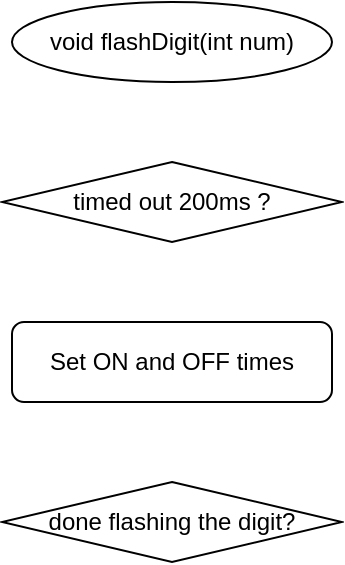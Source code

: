 <mxfile>
    <diagram id="17gC5o32a8k67tNS2H_X" name="Page-1">
        <mxGraphModel dx="575" dy="1776" grid="1" gridSize="10" guides="1" tooltips="1" connect="1" arrows="1" fold="1" page="1" pageScale="1" pageWidth="827" pageHeight="1169" math="0" shadow="0">
            <root>
                <mxCell id="0"/>
                <mxCell id="1" parent="0"/>
                <mxCell id="2" value="void flashDigit(int num)" style="ellipse;whiteSpace=wrap;html=1;" parent="1" vertex="1">
                    <mxGeometry x="200" y="-1120" width="160" height="40" as="geometry"/>
                </mxCell>
                <mxCell id="4" value="Set ON and OFF times" style="rounded=1;whiteSpace=wrap;html=1;" vertex="1" parent="1">
                    <mxGeometry x="200" y="-960" width="160" height="40" as="geometry"/>
                </mxCell>
                <mxCell id="5" value="timed out 200ms ?" style="rhombus;whiteSpace=wrap;html=1;" vertex="1" parent="1">
                    <mxGeometry x="195" y="-1040" width="170" height="40" as="geometry"/>
                </mxCell>
                <mxCell id="6" value="done flashing the digit?" style="rhombus;whiteSpace=wrap;html=1;" vertex="1" parent="1">
                    <mxGeometry x="195" y="-880" width="170" height="40" as="geometry"/>
                </mxCell>
            </root>
        </mxGraphModel>
    </diagram>
</mxfile>